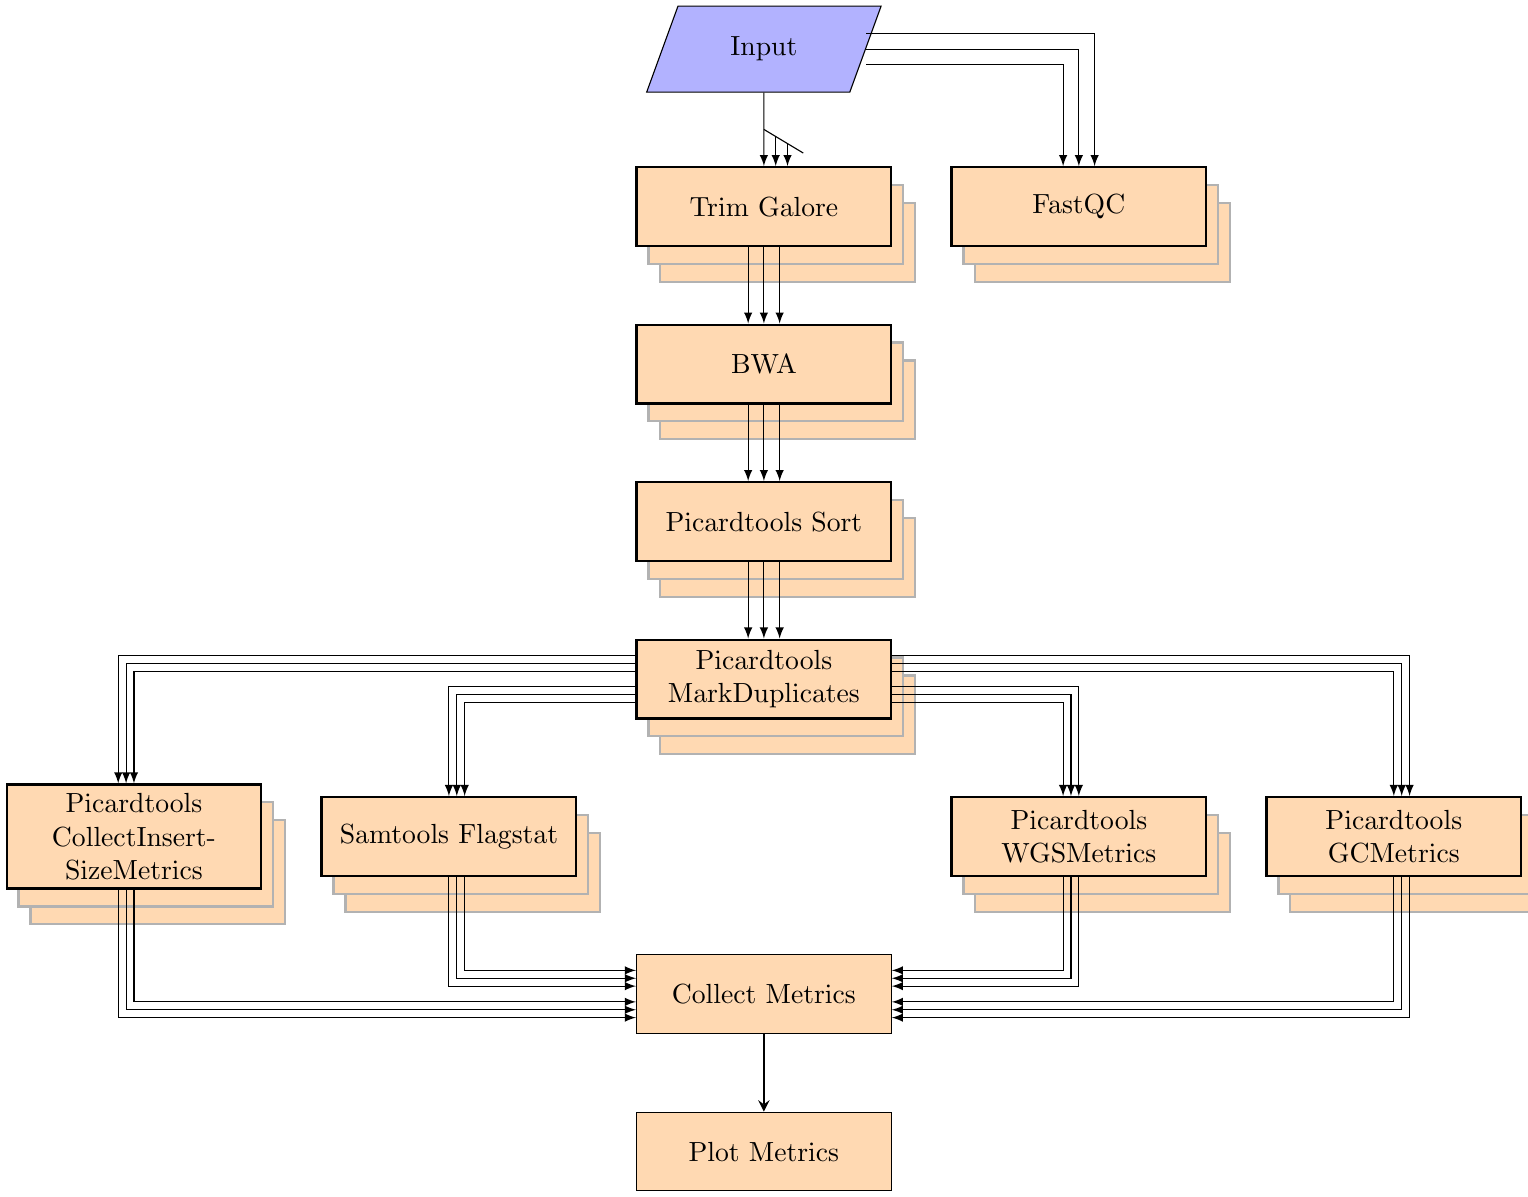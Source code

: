 \documentclass[class=minimal,border=2pt]{standalone}
\usepackage[utf8]{inputenc}
\usepackage{tikz}
\usetikzlibrary{shapes.geometric, arrows, shadows, positioning, calc}
\pagenumbering{gobble}

\tikzset{multiple/.style = {double copy shadow={shadow xshift=1ex,shadow
         yshift=-1.5ex,draw=black!30},fill=white,draw=black,thick,minimum height = 1cm,minimum
           width=2cm},
         ordinary/.style = {rectangle,draw,thick,minimum height = 1cm,minimum width=2cm}}

\tikzstyle{startstop} = [rectangle, rounded corners, minimum width=3cm, minimum height=1cm,text centered, draw=black, fill=red!30]
\tikzstyle{io} = [trapezium, trapezium left angle=70, trapezium right angle=110, minimum width=3cm, minimum height=1cm, text centered, draw=black, fill=blue!30]
\tikzstyle{process} = [rectangle, minimum width=3cm, minimum height=1cm, text centered, text width=3cm, draw=black, fill=orange!30]
\tikzstyle{pprocess} = [multiple, minimum width=3cm, minimum height=1cm, text centered, text width=3cm, draw=black, fill=orange!30]

\tikzstyle{decision} = [diamond, minimum width=3cm, minimum height=1cm, text centered, draw=black, fill=green!30]
\tikzstyle{arrow} = [thick,->,>=stealth]

\begin{document}

\begin{tikzpicture}[node distance=2cm]

\node (in1) [io] {Input};

\node (fastqc) [pprocess, below of=in1, xshift = 4cm] {FastQC};
\node (fastq_trim) [pprocess, below of=in1] {Trim Galore};
\node (run_bwa) [pprocess, below of=fastq_trim] {BWA};
\node (picardtools_sort) [pprocess, below of=run_bwa] {Picardtools Sort};

\node (realignment_targets) [process, below of=picardtools_sort] {GATK CreateRealignmentTargets};


\node (picardtools_markdups) [pprocess, below of=picardtools_sort] {Picardtools MarkDuplicates};
\node (samtools_flagstat) [pprocess, below of=picardtools_markdups, xshift = -4cm] {Samtools Flagstat};
\node (picardtools_insertmetrics) [pprocess, below of=picardtools_markdups, xshift = -8cm] {Picardtools CollectInsertSizeMetrics};
\node (picardtools_wgsmetrics) [pprocess, below of=picardtools_markdups, xshift = 4cm] {Picardtools WGSMetrics};
\node (picardtools_gcmetrics) [pprocess, below of=picardtools_markdups, xshift = 8cm] {Picardtools GCMetrics};

\node (collect_metrics) [process, below of=samtools_flagstat, xshift=4cm] {Collect Metrics};

\node (plot_metrics) [process, below of=collect_metrics] {Plot Metrics};

\draw[-latex] (in1.east) -| (fastqc.north);
\draw[-latex] ([yshift=0.2 cm]in1.east) -| ([xshift=0.2 cm]fastqc.north);
\draw[-latex] ([yshift=-0.2 cm]in1.east) -| ([xshift=-0.2 cm]fastqc.north);


\draw[-latex] (in1) -- coordinate (ab) (fastq_trim);
\draw (ab) -- ++(0.5,-0.3)coordinate[pos=.3](ab1) coordinate[pos=.6](ab2);
\draw[-latex] (ab1) -- ($(fastq_trim.north east)!(ab1)!(fastq_trim.north west)$);
\draw[-latex] (ab2) -- ($(fastq_trim.north west)!(ab2)!(fastq_trim.north east)$);


\draw[-latex] (fastq_trim.south) -- (run_bwa.north);
\draw[-latex] ([xshift=0.2 cm]fastq_trim.south) -- ([xshift=0.2 cm]run_bwa.north);
\draw[-latex] ([xshift=-0.2 cm]fastq_trim.south) -- ([xshift=-0.2 cm]run_bwa.north);

\draw[-latex] (run_bwa.south) -- (picardtools_sort.north);
\draw[-latex] ([xshift=0.2 cm]run_bwa.south) -- ([xshift=0.2 cm]picardtools_sort.north);
\draw[-latex] ([xshift=-0.2 cm]run_bwa.south) -- ([xshift=-0.2 cm]picardtools_sort.north);

\draw[-latex] (picardtools_sort.south) -- (picardtools_markdups.north);
\draw[-latex] ([xshift=0.2 cm]picardtools_sort.south) -- ([xshift=0.2 cm]picardtools_markdups.north);
\draw[-latex] ([xshift=-0.2 cm]picardtools_sort.south) -- ([xshift=-0.2 cm]picardtools_markdups.north);

\draw[-latex] ([yshift=-0.1 cm]picardtools_markdups.west) -| (samtools_flagstat.north);
\draw[-latex] ([yshift=-0.2 cm]picardtools_markdups.west) -| ([xshift=0.1 cm]samtools_flagstat.north);
\draw[-latex] ([yshift=-0.3 cm]picardtools_markdups.west) -| ([xshift=0.2 cm]samtools_flagstat.north);

\draw[-latex] ([yshift=0.1 cm]picardtools_markdups.west) -| (picardtools_insertmetrics.north);
\draw[-latex] ([yshift=0.2 cm]picardtools_markdups.west) -| ([xshift=-0.1 cm]picardtools_insertmetrics.north);
\draw[-latex] ([yshift=0.3 cm]picardtools_markdups.west) -| ([xshift=-0.2 cm]picardtools_insertmetrics.north);

\draw[-latex] ([yshift=-0.1 cm]picardtools_markdups.east) -| (picardtools_wgsmetrics.north);
\draw[-latex] ([yshift=-0.2 cm]picardtools_markdups.east) -| ([xshift=-0.1 cm]picardtools_wgsmetrics.north);
\draw[-latex] ([yshift=-0.3 cm]picardtools_markdups.east) -| ([xshift=-0.2 cm]picardtools_wgsmetrics.north);

\draw[-latex] ([yshift=0.1 cm]picardtools_markdups.east) -| (picardtools_gcmetrics.north);
\draw[-latex] ([yshift=0.2 cm]picardtools_markdups.east) -| ([xshift=0.1 cm]picardtools_gcmetrics.north);
\draw[-latex] ([yshift=0.3 cm]picardtools_markdups.east) -| ([xshift=0.2 cm]picardtools_gcmetrics.north);

\draw[-latex] (samtools_flagstat.south) |- ([yshift=0.1 cm]collect_metrics.west);
\draw[-latex] ([xshift=0.1 cm]samtools_flagstat.south) |- ([yshift=0.2 cm]collect_metrics.west);
\draw[-latex] ([xshift=0.2 cm]samtools_flagstat.south) |- ([yshift=0.3 cm]collect_metrics.west);

\draw[-latex] (picardtools_insertmetrics.south) |- ([yshift=-0.1 cm]collect_metrics.west);
\draw[-latex] ([xshift=-0.1 cm]picardtools_insertmetrics.south) |- ([yshift=-0.2 cm]collect_metrics.west);
\draw[-latex] ([xshift=-0.2 cm]picardtools_insertmetrics.south) |- ([yshift=-0.3 cm]collect_metrics.west);

\draw[-latex] (picardtools_wgsmetrics.south) |- ([yshift=0.1 cm]collect_metrics.east);
\draw[-latex] ([xshift=-0.1 cm]picardtools_wgsmetrics.south) |- ([yshift=0.2 cm]collect_metrics.east);
\draw[-latex] ([xshift=-0.2 cm]picardtools_wgsmetrics.south) |- ([yshift=0.3 cm]collect_metrics.east);

\draw[-latex] (picardtools_gcmetrics.south) |- ([yshift=-0.1 cm]collect_metrics.east);
\draw[-latex] ([xshift=0.1 cm]picardtools_gcmetrics.south) |- ([yshift=-0.2 cm]collect_metrics.east);
\draw[-latex] ([xshift=0.2 cm]picardtools_gcmetrics.south) |- ([yshift=-0.3 cm]collect_metrics.east);

\draw [arrow] (collect_metrics) -- (plot_metrics);

\end{tikzpicture}

\end{document}